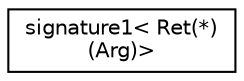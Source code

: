 digraph "Graphical Class Hierarchy"
{
  edge [fontname="Helvetica",fontsize="10",labelfontname="Helvetica",labelfontsize="10"];
  node [fontname="Helvetica",fontsize="10",shape=record];
  rankdir="LR";
  Node1 [label="signature1\< Ret(*)\l(Arg)\>",height=0.2,width=0.4,color="black", fillcolor="white", style="filled",URL="$structsignature1_3_01Ret_07_5_08_07Arg_08_4.html"];
}
